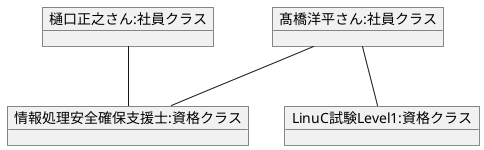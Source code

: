 @startuml 演習３－６
object "髙橋洋平さん:社員クラス" as s1{

}
object "樋口正之さん:社員クラス" as s2{
    
}
object "情報処理安全確保支援士:資格クラス" as j{

}
object "LinuC試験Level1:資格クラス" as LinuC{

}
s1 -- j
s1 -- LinuC
s2 -- j

@enduml